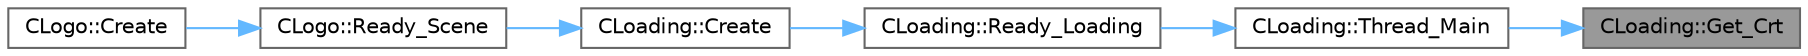 digraph "CLoading::Get_Crt"
{
 // LATEX_PDF_SIZE
  bgcolor="transparent";
  edge [fontname=Helvetica,fontsize=10,labelfontname=Helvetica,labelfontsize=10];
  node [fontname=Helvetica,fontsize=10,shape=box,height=0.2,width=0.4];
  rankdir="RL";
  Node1 [id="Node000001",label="CLoading::Get_Crt",height=0.2,width=0.4,color="gray40", fillcolor="grey60", style="filled", fontcolor="black",tooltip=" "];
  Node1 -> Node2 [id="edge6_Node000001_Node000002",dir="back",color="steelblue1",style="solid",tooltip=" "];
  Node2 [id="Node000002",label="CLoading::Thread_Main",height=0.2,width=0.4,color="grey40", fillcolor="white", style="filled",URL="$class_c_loading.html#afb20c2534ef7fbdd7ae45ef78d282fc7",tooltip=" "];
  Node2 -> Node3 [id="edge7_Node000002_Node000003",dir="back",color="steelblue1",style="solid",tooltip=" "];
  Node3 [id="Node000003",label="CLoading::Ready_Loading",height=0.2,width=0.4,color="grey40", fillcolor="white", style="filled",URL="$class_c_loading.html#ad9b032bbc723f9e911c063a3a567c423",tooltip=" "];
  Node3 -> Node4 [id="edge8_Node000003_Node000004",dir="back",color="steelblue1",style="solid",tooltip=" "];
  Node4 [id="Node000004",label="CLoading::Create",height=0.2,width=0.4,color="grey40", fillcolor="white", style="filled",URL="$class_c_loading.html#ae4f70fb60ae5fbf89197d782eb63ef9f",tooltip=" "];
  Node4 -> Node5 [id="edge9_Node000004_Node000005",dir="back",color="steelblue1",style="solid",tooltip=" "];
  Node5 [id="Node000005",label="CLogo::Ready_Scene",height=0.2,width=0.4,color="grey40", fillcolor="white", style="filled",URL="$class_c_logo.html#a1f3ddc6b95ddcdd55147196fa9c761fb",tooltip=" "];
  Node5 -> Node6 [id="edge10_Node000005_Node000006",dir="back",color="steelblue1",style="solid",tooltip=" "];
  Node6 [id="Node000006",label="CLogo::Create",height=0.2,width=0.4,color="grey40", fillcolor="white", style="filled",URL="$class_c_logo.html#a51f78451ee26a1da778e226c80ef7f03",tooltip=" "];
}
